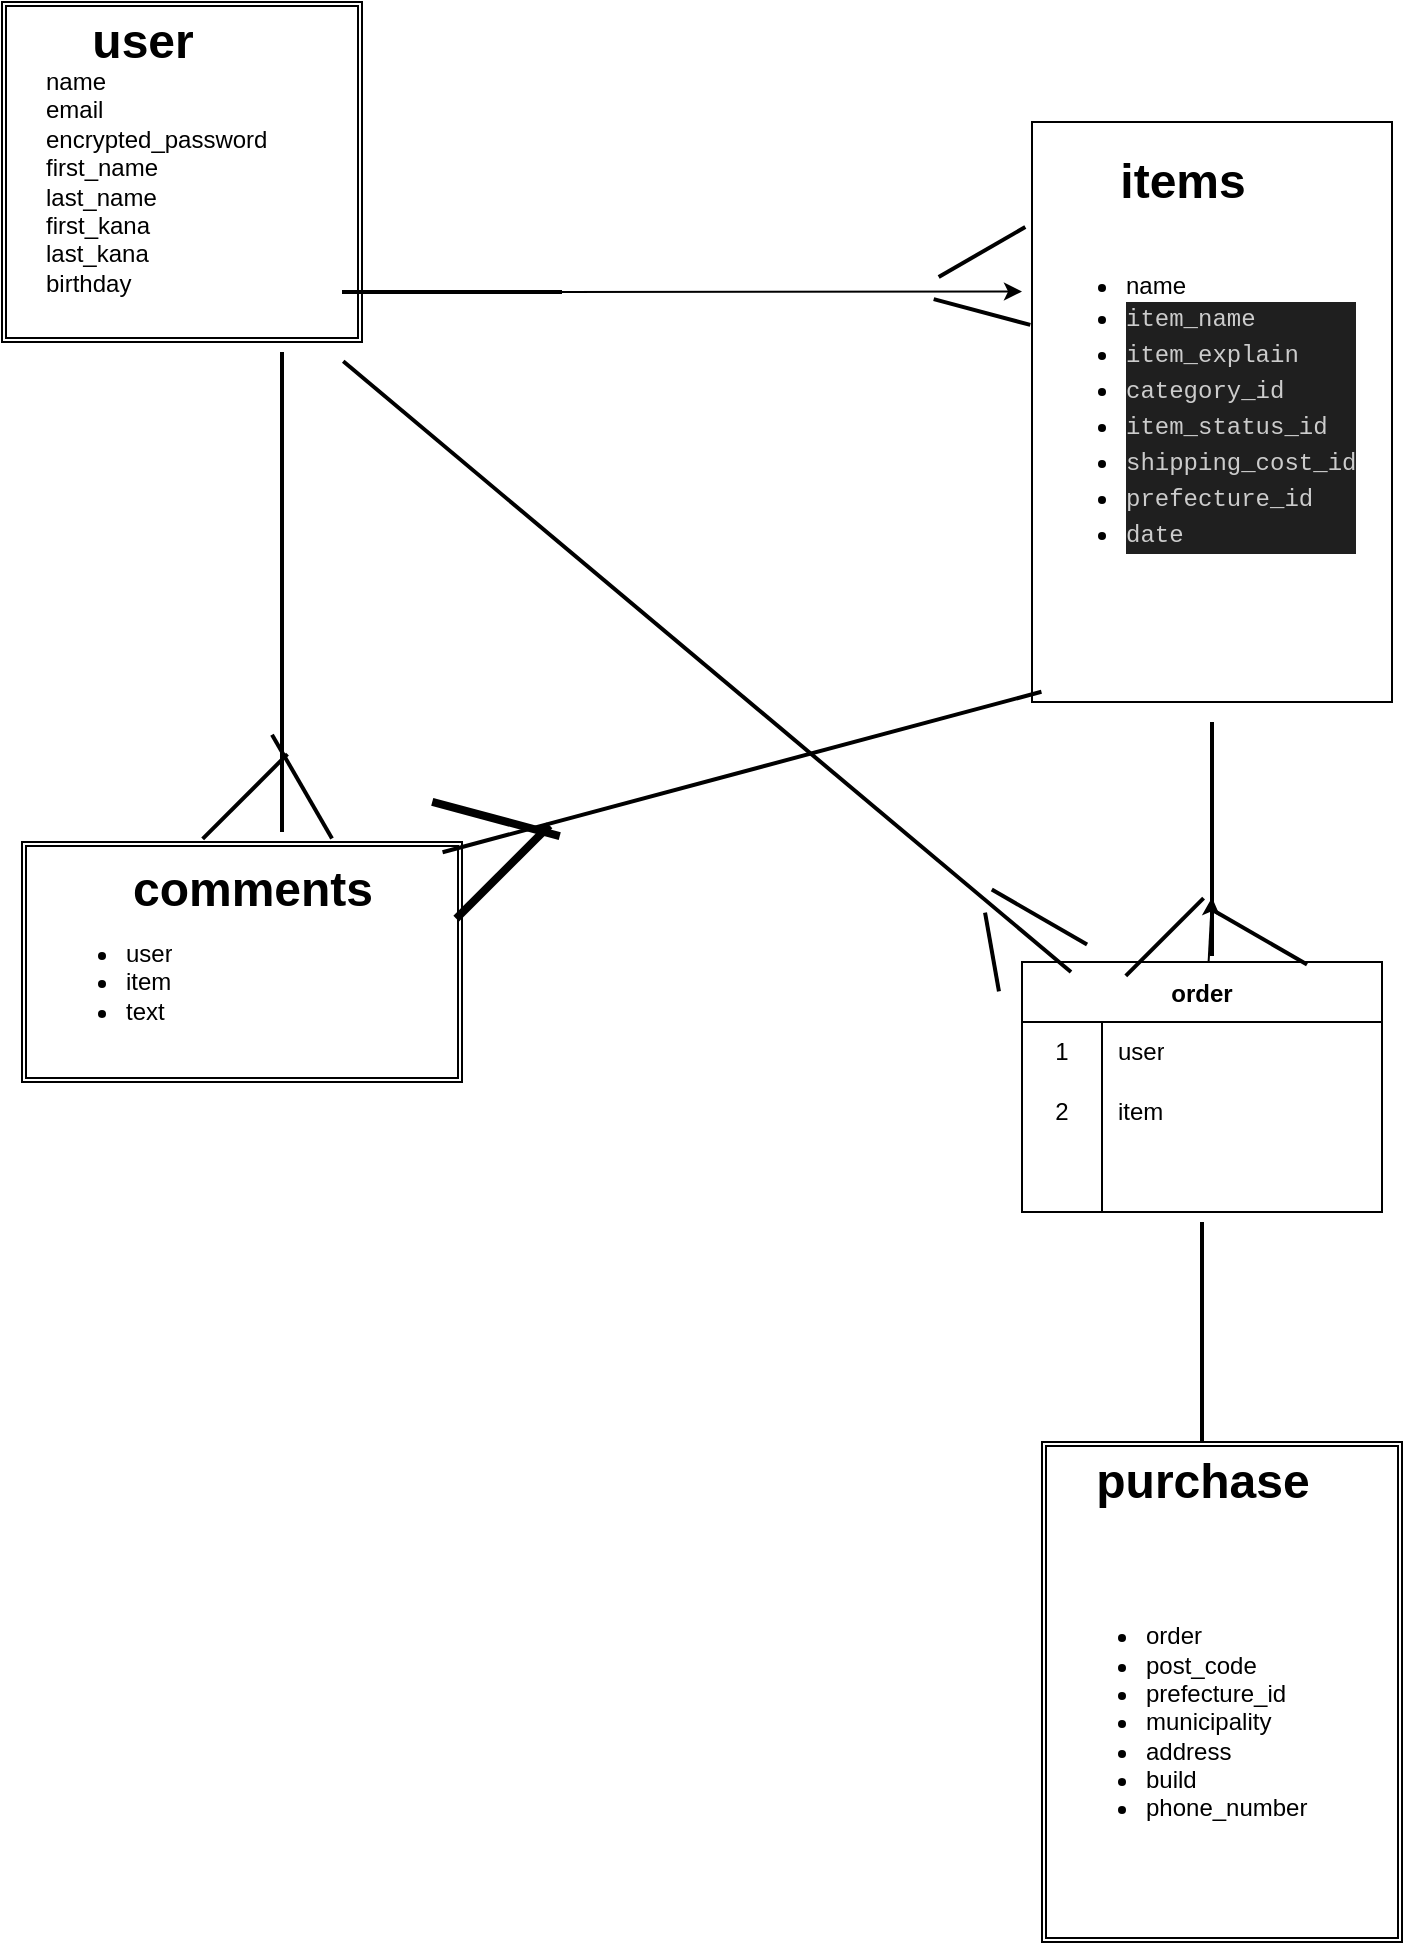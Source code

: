 <mxfile>
    <diagram id="3yLV_4J1rCgV9uYpF1Q-" name="ページ1">
        <mxGraphModel dx="2137" dy="1163" grid="1" gridSize="10" guides="1" tooltips="1" connect="1" arrows="1" fold="1" page="1" pageScale="1" pageWidth="827" pageHeight="1169" math="0" shadow="0">
            <root>
                <mxCell id="0"/>
                <mxCell id="1" parent="0"/>
                <mxCell id="87" value="" style="shape=ext;double=1;rounded=0;whiteSpace=wrap;html=1;" vertex="1" parent="1">
                    <mxGeometry x="30" y="440" width="220" height="120" as="geometry"/>
                </mxCell>
                <mxCell id="77" value="" style="shape=ext;double=1;rounded=0;whiteSpace=wrap;html=1;" vertex="1" parent="1">
                    <mxGeometry x="540" y="740" width="180" height="250" as="geometry"/>
                </mxCell>
                <mxCell id="73" value="" style="shape=ext;double=1;rounded=0;whiteSpace=wrap;html=1;" vertex="1" parent="1">
                    <mxGeometry x="20" y="20" width="180" height="170" as="geometry"/>
                </mxCell>
                <mxCell id="48" value="" style="rounded=0;whiteSpace=wrap;html=1;" vertex="1" parent="1">
                    <mxGeometry x="535" y="80" width="180" height="290" as="geometry"/>
                </mxCell>
                <mxCell id="75" style="edgeStyle=none;html=1;entryX=0.75;entryY=0.5;entryDx=0;entryDy=0;entryPerimeter=0;" edge="1" parent="1" source="29" target="51">
                    <mxGeometry relative="1" as="geometry"/>
                </mxCell>
                <mxCell id="29" value="order" style="shape=table;startSize=30;container=1;collapsible=0;childLayout=tableLayout;fixedRows=1;rowLines=0;fontStyle=1;" vertex="1" parent="1">
                    <mxGeometry x="530" y="500" width="180" height="125" as="geometry"/>
                </mxCell>
                <mxCell id="30" value="" style="shape=tableRow;horizontal=0;startSize=0;swimlaneHead=0;swimlaneBody=0;top=0;left=0;bottom=0;right=0;collapsible=0;dropTarget=0;fillColor=none;points=[[0,0.5],[1,0.5]];portConstraint=eastwest;" vertex="1" parent="29">
                    <mxGeometry y="30" width="180" height="30" as="geometry"/>
                </mxCell>
                <mxCell id="31" value="1" style="shape=partialRectangle;html=1;whiteSpace=wrap;connectable=0;fillColor=none;top=0;left=0;bottom=0;right=0;overflow=hidden;pointerEvents=1;" vertex="1" parent="30">
                    <mxGeometry width="40" height="30" as="geometry">
                        <mxRectangle width="40" height="30" as="alternateBounds"/>
                    </mxGeometry>
                </mxCell>
                <mxCell id="32" value="user" style="shape=partialRectangle;html=1;whiteSpace=wrap;connectable=0;fillColor=none;top=0;left=0;bottom=0;right=0;align=left;spacingLeft=6;overflow=hidden;" vertex="1" parent="30">
                    <mxGeometry x="40" width="140" height="30" as="geometry">
                        <mxRectangle width="140" height="30" as="alternateBounds"/>
                    </mxGeometry>
                </mxCell>
                <mxCell id="33" value="" style="shape=tableRow;horizontal=0;startSize=0;swimlaneHead=0;swimlaneBody=0;top=0;left=0;bottom=0;right=0;collapsible=0;dropTarget=0;fillColor=none;points=[[0,0.5],[1,0.5]];portConstraint=eastwest;" vertex="1" parent="29">
                    <mxGeometry y="60" width="180" height="30" as="geometry"/>
                </mxCell>
                <mxCell id="34" value="2" style="shape=partialRectangle;html=1;whiteSpace=wrap;connectable=0;fillColor=none;top=0;left=0;bottom=0;right=0;overflow=hidden;" vertex="1" parent="33">
                    <mxGeometry width="40" height="30" as="geometry">
                        <mxRectangle width="40" height="30" as="alternateBounds"/>
                    </mxGeometry>
                </mxCell>
                <mxCell id="35" value="item" style="shape=partialRectangle;html=1;whiteSpace=wrap;connectable=0;fillColor=none;top=0;left=0;bottom=0;right=0;align=left;spacingLeft=6;overflow=hidden;" vertex="1" parent="33">
                    <mxGeometry x="40" width="140" height="30" as="geometry">
                        <mxRectangle width="140" height="30" as="alternateBounds"/>
                    </mxGeometry>
                </mxCell>
                <mxCell id="36" value="" style="shape=tableRow;horizontal=0;startSize=0;swimlaneHead=0;swimlaneBody=0;top=0;left=0;bottom=0;right=0;collapsible=0;dropTarget=0;fillColor=none;points=[[0,0.5],[1,0.5]];portConstraint=eastwest;" vertex="1" parent="29">
                    <mxGeometry y="90" width="180" height="35" as="geometry"/>
                </mxCell>
                <mxCell id="37" value="" style="shape=partialRectangle;html=1;whiteSpace=wrap;connectable=0;fillColor=none;top=0;left=0;bottom=0;right=0;overflow=hidden;" vertex="1" parent="36">
                    <mxGeometry width="40" height="35" as="geometry">
                        <mxRectangle width="40" height="35" as="alternateBounds"/>
                    </mxGeometry>
                </mxCell>
                <mxCell id="38" value="" style="shape=partialRectangle;html=1;whiteSpace=wrap;connectable=0;fillColor=none;top=0;left=0;bottom=0;right=0;align=left;spacingLeft=6;overflow=hidden;" vertex="1" parent="36">
                    <mxGeometry x="40" width="140" height="35" as="geometry">
                        <mxRectangle width="140" height="35" as="alternateBounds"/>
                    </mxGeometry>
                </mxCell>
                <mxCell id="45" value="&lt;ul&gt;&lt;li&gt;&lt;span style=&quot;background-color: initial;&quot;&gt;name&lt;/span&gt;&lt;/li&gt;&lt;li&gt;&lt;div style=&quot;color: rgb(204, 204, 204); background-color: rgb(31, 31, 31); font-family: Menlo, Monaco, &amp;quot;Courier New&amp;quot;, monospace; line-height: 18px;&quot;&gt;item_name&lt;/div&gt;&lt;/li&gt;&lt;li&gt;&lt;div style=&quot;color: rgb(204, 204, 204); background-color: rgb(31, 31, 31); font-family: Menlo, Monaco, &amp;quot;Courier New&amp;quot;, monospace; line-height: 18px;&quot;&gt;&lt;div style=&quot;line-height: 18px;&quot;&gt;item_explain &lt;/div&gt;&lt;/div&gt;&lt;/li&gt;&lt;li&gt;&lt;div style=&quot;line-height: 18px;&quot;&gt;&lt;div style=&quot;color: rgb(204, 204, 204); background-color: rgb(31, 31, 31); font-family: Menlo, Monaco, &amp;quot;Courier New&amp;quot;, monospace; line-height: 18px;&quot;&gt;category_id&lt;/div&gt;&lt;/div&gt;&lt;/li&gt;&lt;li&gt;&lt;div style=&quot;color: rgb(204, 204, 204); background-color: rgb(31, 31, 31); font-family: Menlo, Monaco, &amp;quot;Courier New&amp;quot;, monospace; line-height: 18px;&quot;&gt;item_status_id&lt;/div&gt;&lt;/li&gt;&lt;li&gt;&lt;div style=&quot;color: rgb(204, 204, 204); background-color: rgb(31, 31, 31); font-family: Menlo, Monaco, &amp;quot;Courier New&amp;quot;, monospace; line-height: 18px;&quot;&gt;&lt;div style=&quot;line-height: 18px;&quot;&gt;shipping_cost_id&lt;/div&gt;&lt;/div&gt;&lt;/li&gt;&lt;li&gt;&lt;div style=&quot;line-height: 18px;&quot;&gt;&lt;div style=&quot;color: rgb(204, 204, 204); background-color: rgb(31, 31, 31); font-family: Menlo, Monaco, &amp;quot;Courier New&amp;quot;, monospace; line-height: 18px;&quot;&gt;prefecture_id&lt;/div&gt;&lt;/div&gt;&lt;/li&gt;&lt;li&gt;&lt;div style=&quot;color: rgb(204, 204, 204); background-color: rgb(31, 31, 31); font-family: Menlo, Monaco, &amp;quot;Courier New&amp;quot;, monospace; line-height: 18px;&quot;&gt;&lt;div style=&quot;line-height: 18px;&quot;&gt;date &lt;/div&gt;&lt;/div&gt;&lt;/li&gt;&lt;/ul&gt;" style="text;strokeColor=none;fillColor=none;html=1;whiteSpace=wrap;verticalAlign=middle;overflow=hidden;" vertex="1" parent="1">
                    <mxGeometry x="540" y="110" width="170" height="230" as="geometry"/>
                </mxCell>
                <mxCell id="49" value="items" style="text;strokeColor=none;fillColor=none;html=1;fontSize=24;fontStyle=1;verticalAlign=middle;align=center;" vertex="1" parent="1">
                    <mxGeometry x="560" y="90" width="100" height="40" as="geometry"/>
                </mxCell>
                <mxCell id="50" value="" style="line;strokeWidth=2;html=1;rotation=40;" vertex="1" parent="1">
                    <mxGeometry x="135.06" y="347.32" width="475" height="10" as="geometry"/>
                </mxCell>
                <mxCell id="51" value="" style="line;strokeWidth=2;html=1;rotation=90;" vertex="1" parent="1">
                    <mxGeometry x="566.5" y="433.5" width="117" height="10" as="geometry"/>
                </mxCell>
                <mxCell id="52" value="" style="line;strokeWidth=2;html=1;rotation=-100;" vertex="1" parent="1">
                    <mxGeometry x="495" y="490" width="40" height="10" as="geometry"/>
                </mxCell>
                <mxCell id="59" value="" style="line;strokeWidth=2;html=1;rotation=-60;direction=south;" vertex="1" parent="1">
                    <mxGeometry x="530" y="450" width="17.43" height="55" as="geometry"/>
                </mxCell>
                <mxCell id="63" value="" style="line;strokeWidth=2;html=1;rotation=-30;" vertex="1" parent="1">
                    <mxGeometry x="485" y="140" width="50" height="10" as="geometry"/>
                </mxCell>
                <mxCell id="64" value="" style="line;strokeWidth=2;html=1;rotation=15;" vertex="1" parent="1">
                    <mxGeometry x="485" y="170" width="50" height="10" as="geometry"/>
                </mxCell>
                <mxCell id="72" style="edgeStyle=none;html=1;exitX=1;exitY=0.5;exitDx=0;exitDy=0;exitPerimeter=0;" edge="1" parent="1" source="65">
                    <mxGeometry relative="1" as="geometry">
                        <mxPoint x="530" y="164.769" as="targetPoint"/>
                    </mxGeometry>
                </mxCell>
                <mxCell id="65" value="" style="line;strokeWidth=2;html=1;" vertex="1" parent="1">
                    <mxGeometry x="190" y="160" width="110" height="10" as="geometry"/>
                </mxCell>
                <mxCell id="70" value="name&lt;br&gt;email&lt;br&gt;encrypted_password&lt;br&gt;first_name&lt;br&gt;last_name&lt;br&gt;first_kana&lt;br&gt;last_kana&lt;br&gt;birthday" style="text;strokeColor=none;fillColor=none;html=1;whiteSpace=wrap;verticalAlign=middle;overflow=hidden;" vertex="1" parent="1">
                    <mxGeometry x="40" y="30" width="210" height="160" as="geometry"/>
                </mxCell>
                <mxCell id="76" value="&lt;ul&gt;&lt;li&gt;order&lt;/li&gt;&lt;li&gt;post_code&lt;/li&gt;&lt;li&gt;prefecture_id&lt;/li&gt;&lt;li&gt;municipality&lt;/li&gt;&lt;li&gt;address&lt;/li&gt;&lt;li&gt;build&lt;/li&gt;&lt;li&gt;phone_number&lt;/li&gt;&lt;/ul&gt;" style="text;strokeColor=none;fillColor=none;html=1;whiteSpace=wrap;verticalAlign=middle;overflow=hidden;" vertex="1" parent="1">
                    <mxGeometry x="550" y="770" width="150" height="220" as="geometry"/>
                </mxCell>
                <mxCell id="79" value="purchase" style="text;strokeColor=none;fillColor=none;html=1;fontSize=24;fontStyle=1;verticalAlign=middle;align=center;" vertex="1" parent="1">
                    <mxGeometry x="570" y="740" width="100" height="40" as="geometry"/>
                </mxCell>
                <mxCell id="80" value="user" style="text;strokeColor=none;fillColor=none;html=1;fontSize=24;fontStyle=1;verticalAlign=middle;align=center;" vertex="1" parent="1">
                    <mxGeometry x="40" y="20" width="100" height="40" as="geometry"/>
                </mxCell>
                <mxCell id="81" value="" style="line;strokeWidth=2;html=1;rotation=90;" vertex="1" parent="1">
                    <mxGeometry x="40" y="310" width="240" height="10" as="geometry"/>
                </mxCell>
                <mxCell id="82" value="" style="line;strokeWidth=2;html=1;rotation=-60;direction=south;" vertex="1" parent="1">
                    <mxGeometry x="640" y="460" width="17.43" height="55" as="geometry"/>
                </mxCell>
                <mxCell id="83" value="" style="line;strokeWidth=2;html=1;rotation=-135;direction=south;" vertex="1" parent="1">
                    <mxGeometry x="592.63" y="460" width="17.43" height="55" as="geometry"/>
                </mxCell>
                <mxCell id="84" value="" style="line;strokeWidth=2;html=1;rotation=-15;" vertex="1" parent="1">
                    <mxGeometry x="235" y="400" width="310" height="10" as="geometry"/>
                </mxCell>
                <mxCell id="85" value="" style="line;strokeWidth=2;html=1;rotation=90;" vertex="1" parent="1">
                    <mxGeometry x="565" y="680" width="110" height="10" as="geometry"/>
                </mxCell>
                <mxCell id="86" value="&lt;ul&gt;&lt;li&gt;user&lt;/li&gt;&lt;li&gt;item&lt;/li&gt;&lt;li&gt;text&lt;/li&gt;&lt;/ul&gt;" style="text;strokeColor=none;fillColor=none;html=1;whiteSpace=wrap;verticalAlign=middle;overflow=hidden;" vertex="1" parent="1">
                    <mxGeometry x="40" y="470" width="197.44" height="80" as="geometry"/>
                </mxCell>
                <mxCell id="88" value="comments" style="text;strokeColor=none;fillColor=none;html=1;fontSize=24;fontStyle=1;verticalAlign=middle;align=center;" vertex="1" parent="1">
                    <mxGeometry x="95" y="443.5" width="100" height="40" as="geometry"/>
                </mxCell>
                <mxCell id="89" value="" style="line;strokeWidth=4;html=1;perimeter=backbonePerimeter;points=[];outlineConnect=0;rotation=-45;" vertex="1" parent="1">
                    <mxGeometry x="237.44" y="450" width="66" height="10" as="geometry"/>
                </mxCell>
                <mxCell id="90" value="" style="line;strokeWidth=4;html=1;perimeter=backbonePerimeter;points=[];outlineConnect=0;rotation=15;" vertex="1" parent="1">
                    <mxGeometry x="234" y="423.5" width="66" height="10" as="geometry"/>
                </mxCell>
                <mxCell id="91" value="" style="line;strokeWidth=2;html=1;rotation=-45;" vertex="1" parent="1">
                    <mxGeometry x="111.53" y="389.57" width="60" height="55.36" as="geometry"/>
                </mxCell>
                <mxCell id="92" value="" style="line;strokeWidth=2;html=1;rotation=60;" vertex="1" parent="1">
                    <mxGeometry x="140" y="384.64" width="60" height="55.36" as="geometry"/>
                </mxCell>
            </root>
        </mxGraphModel>
    </diagram>
</mxfile>
